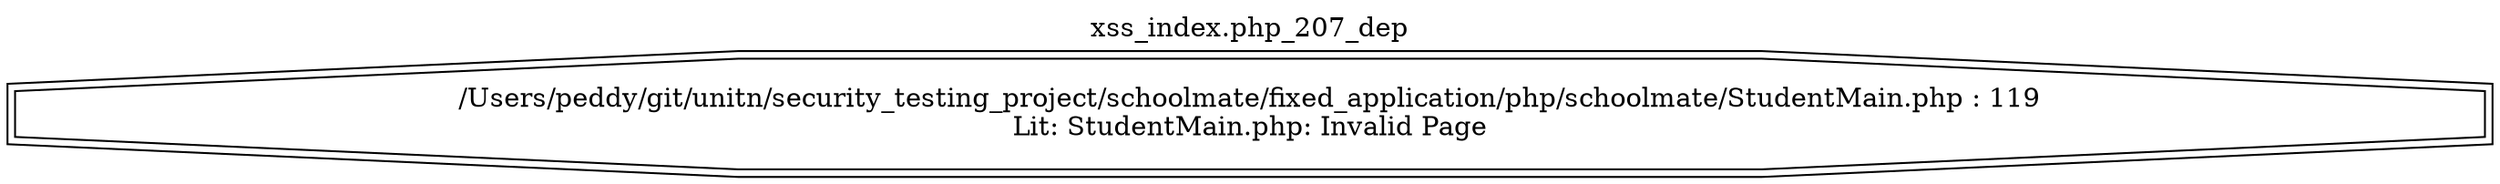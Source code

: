 digraph cfg {
  label="xss_index.php_207_dep";
  labelloc=t;
  n1 [shape=doubleoctagon, label="/Users/peddy/git/unitn/security_testing_project/schoolmate/fixed_application/php/schoolmate/StudentMain.php : 119\nLit: StudentMain.php: Invalid Page\n"];
}
